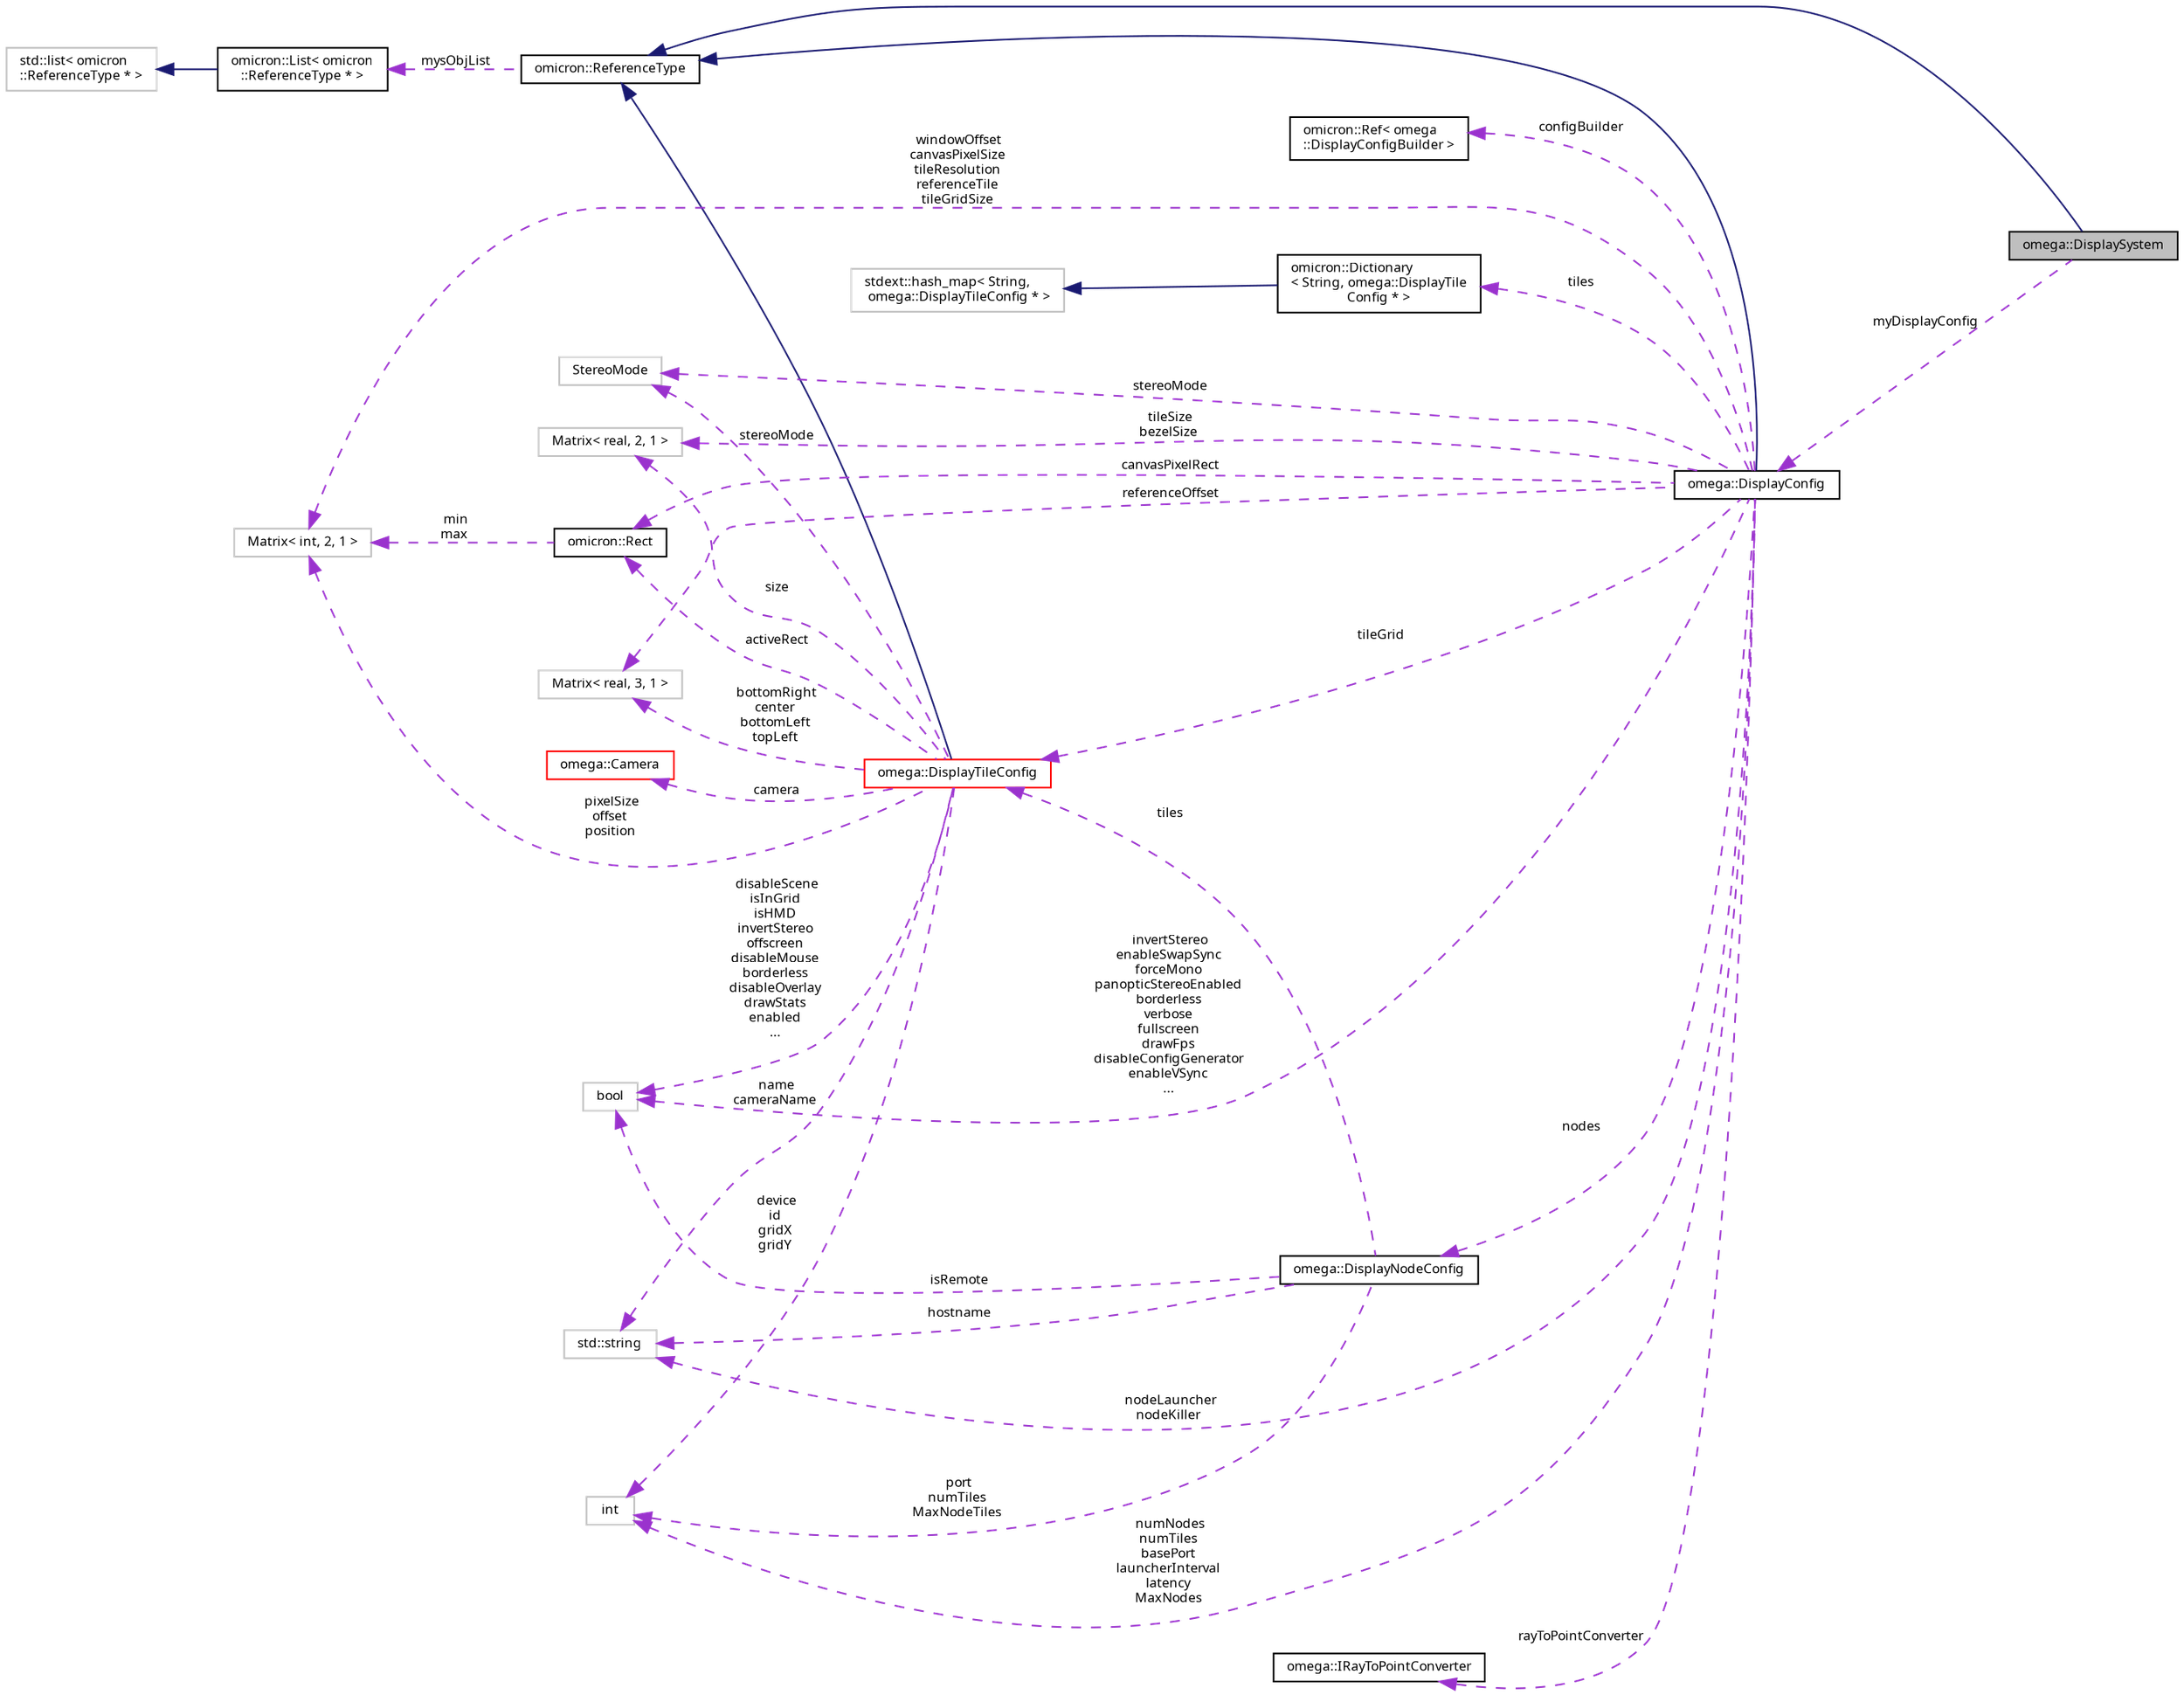 digraph "omega::DisplaySystem"
{
  bgcolor="transparent";
  edge [fontname="FreeSans.ttf",fontsize="8",labelfontname="FreeSans.ttf",labelfontsize="8"];
  node [fontname="FreeSans.ttf",fontsize="8",shape=record];
  rankdir="LR";
  Node1 [label="omega::DisplaySystem",height=0.2,width=0.4,color="black", fillcolor="grey75", style="filled" fontcolor="black"];
  Node2 -> Node1 [dir="back",color="midnightblue",fontsize="8",style="solid",fontname="FreeSans.ttf"];
  Node2 [label="omicron::ReferenceType",height=0.2,width=0.4,color="black",URL="$classomicron_1_1_reference_type.html",tooltip="Implements a base class for reference-counted types. "];
  Node3 -> Node2 [dir="back",color="darkorchid3",fontsize="8",style="dashed",label=" mysObjList" ,fontname="FreeSans.ttf"];
  Node3 [label="omicron::List\< omicron\l::ReferenceType * \>",height=0.2,width=0.4,color="black",URL="$classomicron_1_1_list.html"];
  Node4 -> Node3 [dir="back",color="midnightblue",fontsize="8",style="solid",fontname="FreeSans.ttf"];
  Node4 [label="std::list\< omicron\l::ReferenceType * \>",height=0.2,width=0.4,color="grey75",tooltip="STL class. "];
  Node5 -> Node1 [dir="back",color="darkorchid3",fontsize="8",style="dashed",label=" myDisplayConfig" ,fontname="FreeSans.ttf"];
  Node5 [label="omega::DisplayConfig",height=0.2,width=0.4,color="black",URL="$classomega_1_1_display_config.html",tooltip="Stores omegalib display configuration data. "];
  Node2 -> Node5 [dir="back",color="midnightblue",fontsize="8",style="solid",fontname="FreeSans.ttf"];
  Node6 -> Node5 [dir="back",color="darkorchid3",fontsize="8",style="dashed",label=" tiles" ,fontname="FreeSans.ttf"];
  Node6 [label="omicron::Dictionary\l\< String, omega::DisplayTile\lConfig * \>",height=0.2,width=0.4,color="black",URL="$classomicron_1_1_dictionary.html"];
  Node7 -> Node6 [dir="back",color="midnightblue",fontsize="8",style="solid",fontname="FreeSans.ttf"];
  Node7 [label="stdext::hash_map\< String,\l omega::DisplayTileConfig * \>",height=0.2,width=0.4,color="grey75"];
  Node8 -> Node5 [dir="back",color="darkorchid3",fontsize="8",style="dashed",label=" tileGrid" ,fontname="FreeSans.ttf"];
  Node8 [label="omega::DisplayTileConfig",height=0.2,width=0.4,color="red",URL="$classomega_1_1_display_tile_config.html"];
  Node2 -> Node8 [dir="back",color="midnightblue",fontsize="8",style="solid",fontname="FreeSans.ttf"];
  Node9 -> Node8 [dir="back",color="darkorchid3",fontsize="8",style="dashed",label=" camera" ,fontname="FreeSans.ttf"];
  Node9 [label="omega::Camera",height=0.2,width=0.4,color="red",URL="$classomega_1_1_camera.html",tooltip="The Camera class handles information about a view transformation, head tracking and optional target b..."];
  Node10 -> Node8 [dir="back",color="darkorchid3",fontsize="8",style="dashed",label=" activeRect" ,fontname="FreeSans.ttf"];
  Node10 [label="omicron::Rect",height=0.2,width=0.4,color="black",URL="$structomicron_1_1_rect.html",tooltip="Stores a rectangular region in integer units. "];
  Node11 -> Node10 [dir="back",color="darkorchid3",fontsize="8",style="dashed",label=" min\nmax" ,fontname="FreeSans.ttf"];
  Node11 [label="Matrix\< int, 2, 1 \>",height=0.2,width=0.4,color="grey75"];
  Node12 -> Node8 [dir="back",color="darkorchid3",fontsize="8",style="dashed",label=" stereoMode" ,fontname="FreeSans.ttf"];
  Node12 [label="StereoMode",height=0.2,width=0.4,color="grey75"];
  Node13 -> Node8 [dir="back",color="darkorchid3",fontsize="8",style="dashed",label=" size" ,fontname="FreeSans.ttf"];
  Node13 [label="Matrix\< real, 2, 1 \>",height=0.2,width=0.4,color="grey75"];
  Node14 -> Node8 [dir="back",color="darkorchid3",fontsize="8",style="dashed",label=" bottomRight\ncenter\nbottomLeft\ntopLeft" ,fontname="FreeSans.ttf"];
  Node14 [label="Matrix\< real, 3, 1 \>",height=0.2,width=0.4,color="grey75"];
  Node15 -> Node8 [dir="back",color="darkorchid3",fontsize="8",style="dashed",label=" device\nid\ngridX\ngridY" ,fontname="FreeSans.ttf"];
  Node15 [label="int",height=0.2,width=0.4,color="grey75"];
  Node16 -> Node8 [dir="back",color="darkorchid3",fontsize="8",style="dashed",label=" name\ncameraName" ,fontname="FreeSans.ttf"];
  Node16 [label="std::string",height=0.2,width=0.4,color="grey75",tooltip="STL class. "];
  Node17 -> Node8 [dir="back",color="darkorchid3",fontsize="8",style="dashed",label=" disableScene\nisInGrid\nisHMD\ninvertStereo\noffscreen\ndisableMouse\nborderless\ndisableOverlay\ndrawStats\nenabled\n..." ,fontname="FreeSans.ttf"];
  Node17 [label="bool",height=0.2,width=0.4,color="grey75"];
  Node11 -> Node8 [dir="back",color="darkorchid3",fontsize="8",style="dashed",label=" pixelSize\noffset\nposition" ,fontname="FreeSans.ttf"];
  Node10 -> Node5 [dir="back",color="darkorchid3",fontsize="8",style="dashed",label=" canvasPixelRect" ,fontname="FreeSans.ttf"];
  Node18 -> Node5 [dir="back",color="darkorchid3",fontsize="8",style="dashed",label=" rayToPointConverter" ,fontname="FreeSans.ttf"];
  Node18 [label="omega::IRayToPointConverter",height=0.2,width=0.4,color="black",URL="$classomega_1_1_i_ray_to_point_converter.html",tooltip="Public interface of objects providing a ray to display point conversion function. ..."];
  Node13 -> Node5 [dir="back",color="darkorchid3",fontsize="8",style="dashed",label=" tileSize\nbezelSize" ,fontname="FreeSans.ttf"];
  Node14 -> Node5 [dir="back",color="darkorchid3",fontsize="8",style="dashed",label=" referenceOffset" ,fontname="FreeSans.ttf"];
  Node15 -> Node5 [dir="back",color="darkorchid3",fontsize="8",style="dashed",label=" numNodes\nnumTiles\nbasePort\nlauncherInterval\nlatency\nMaxNodes" ,fontname="FreeSans.ttf"];
  Node16 -> Node5 [dir="back",color="darkorchid3",fontsize="8",style="dashed",label=" nodeLauncher\nnodeKiller" ,fontname="FreeSans.ttf"];
  Node17 -> Node5 [dir="back",color="darkorchid3",fontsize="8",style="dashed",label=" invertStereo\nenableSwapSync\nforceMono\npanopticStereoEnabled\nborderless\nverbose\nfullscreen\ndrawFps\ndisableConfigGenerator\nenableVSync\n..." ,fontname="FreeSans.ttf"];
  Node19 -> Node5 [dir="back",color="darkorchid3",fontsize="8",style="dashed",label=" configBuilder" ,fontname="FreeSans.ttf"];
  Node19 [label="omicron::Ref\< omega\l::DisplayConfigBuilder \>",height=0.2,width=0.4,color="black",URL="$classomicron_1_1_ref.html"];
  Node12 -> Node5 [dir="back",color="darkorchid3",fontsize="8",style="dashed",label=" stereoMode" ,fontname="FreeSans.ttf"];
  Node20 -> Node5 [dir="back",color="darkorchid3",fontsize="8",style="dashed",label=" nodes" ,fontname="FreeSans.ttf"];
  Node20 [label="omega::DisplayNodeConfig",height=0.2,width=0.4,color="black",URL="$structomega_1_1_display_node_config.html"];
  Node8 -> Node20 [dir="back",color="darkorchid3",fontsize="8",style="dashed",label=" tiles" ,fontname="FreeSans.ttf"];
  Node15 -> Node20 [dir="back",color="darkorchid3",fontsize="8",style="dashed",label=" port\nnumTiles\nMaxNodeTiles" ,fontname="FreeSans.ttf"];
  Node17 -> Node20 [dir="back",color="darkorchid3",fontsize="8",style="dashed",label=" isRemote" ,fontname="FreeSans.ttf"];
  Node16 -> Node20 [dir="back",color="darkorchid3",fontsize="8",style="dashed",label=" hostname" ,fontname="FreeSans.ttf"];
  Node11 -> Node5 [dir="back",color="darkorchid3",fontsize="8",style="dashed",label=" windowOffset\ncanvasPixelSize\ntileResolution\nreferenceTile\ntileGridSize" ,fontname="FreeSans.ttf"];
}
